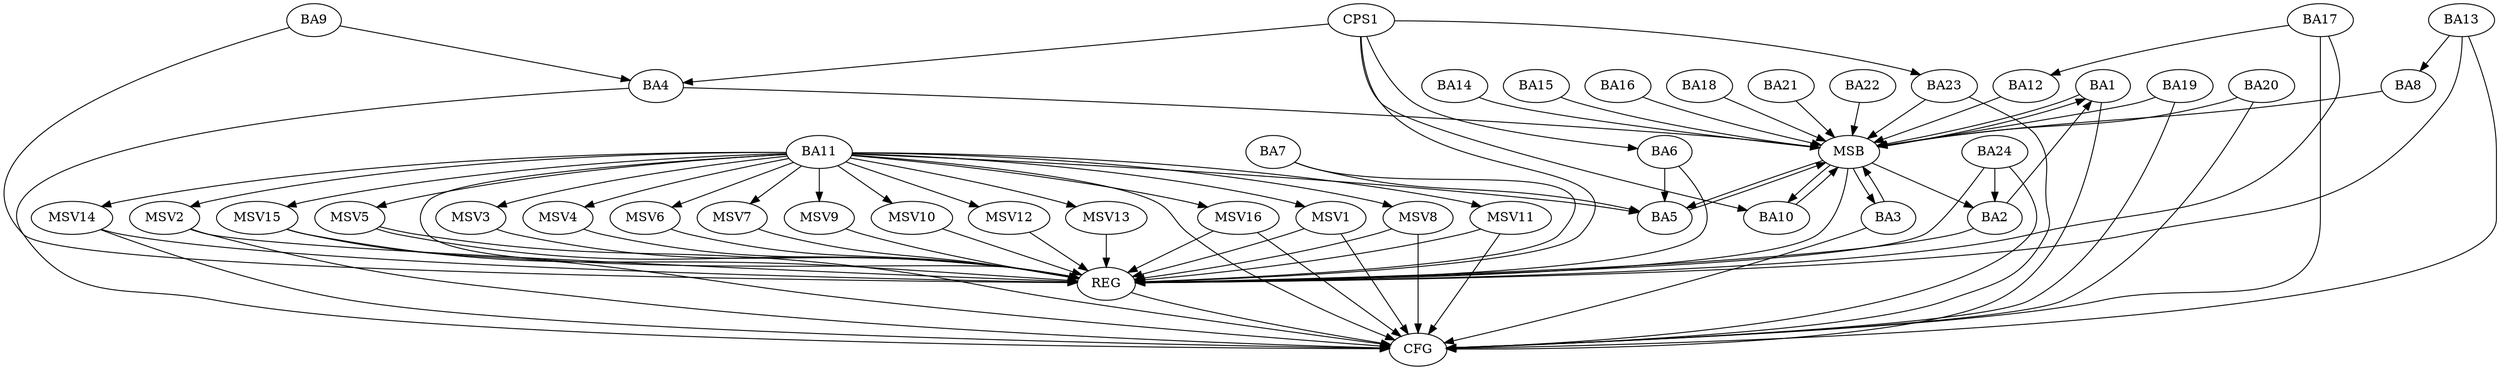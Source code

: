 strict digraph G {
  BA1 [ label="BA1" ];
  BA2 [ label="BA2" ];
  BA3 [ label="BA3" ];
  BA4 [ label="BA4" ];
  BA5 [ label="BA5" ];
  BA6 [ label="BA6" ];
  BA7 [ label="BA7" ];
  BA8 [ label="BA8" ];
  BA9 [ label="BA9" ];
  BA10 [ label="BA10" ];
  BA11 [ label="BA11" ];
  BA12 [ label="BA12" ];
  BA13 [ label="BA13" ];
  BA14 [ label="BA14" ];
  BA15 [ label="BA15" ];
  BA16 [ label="BA16" ];
  BA17 [ label="BA17" ];
  BA18 [ label="BA18" ];
  BA19 [ label="BA19" ];
  BA20 [ label="BA20" ];
  BA21 [ label="BA21" ];
  BA22 [ label="BA22" ];
  BA23 [ label="BA23" ];
  BA24 [ label="BA24" ];
  CPS1 [ label="CPS1" ];
  REG [ label="REG" ];
  MSB [ label="MSB" ];
  CFG [ label="CFG" ];
  MSV1 [ label="MSV1" ];
  MSV2 [ label="MSV2" ];
  MSV3 [ label="MSV3" ];
  MSV4 [ label="MSV4" ];
  MSV5 [ label="MSV5" ];
  MSV6 [ label="MSV6" ];
  MSV7 [ label="MSV7" ];
  MSV8 [ label="MSV8" ];
  MSV9 [ label="MSV9" ];
  MSV10 [ label="MSV10" ];
  MSV11 [ label="MSV11" ];
  MSV12 [ label="MSV12" ];
  MSV13 [ label="MSV13" ];
  MSV14 [ label="MSV14" ];
  MSV15 [ label="MSV15" ];
  MSV16 [ label="MSV16" ];
  BA2 -> BA1;
  BA6 -> BA5;
  BA7 -> BA5;
  BA9 -> BA4;
  BA11 -> BA5;
  BA13 -> BA8;
  BA17 -> BA12;
  BA24 -> BA2;
  CPS1 -> BA10;
  CPS1 -> BA6;
  CPS1 -> BA23;
  CPS1 -> BA4;
  BA2 -> REG;
  BA6 -> REG;
  BA7 -> REG;
  BA9 -> REG;
  BA11 -> REG;
  BA13 -> REG;
  BA17 -> REG;
  BA24 -> REG;
  CPS1 -> REG;
  BA1 -> MSB;
  MSB -> BA2;
  MSB -> REG;
  BA3 -> MSB;
  MSB -> BA1;
  BA4 -> MSB;
  MSB -> BA3;
  BA5 -> MSB;
  BA8 -> MSB;
  BA10 -> MSB;
  BA12 -> MSB;
  BA14 -> MSB;
  BA15 -> MSB;
  MSB -> BA5;
  BA16 -> MSB;
  BA18 -> MSB;
  BA19 -> MSB;
  MSB -> BA10;
  BA20 -> MSB;
  BA21 -> MSB;
  BA22 -> MSB;
  BA23 -> MSB;
  BA19 -> CFG;
  BA13 -> CFG;
  BA4 -> CFG;
  BA24 -> CFG;
  BA1 -> CFG;
  BA11 -> CFG;
  BA23 -> CFG;
  BA3 -> CFG;
  BA17 -> CFG;
  BA20 -> CFG;
  REG -> CFG;
  BA11 -> MSV1;
  MSV1 -> REG;
  MSV1 -> CFG;
  BA11 -> MSV2;
  BA11 -> MSV3;
  BA11 -> MSV4;
  BA11 -> MSV5;
  MSV2 -> REG;
  MSV2 -> CFG;
  MSV3 -> REG;
  MSV4 -> REG;
  MSV5 -> REG;
  MSV5 -> CFG;
  BA11 -> MSV6;
  MSV6 -> REG;
  BA11 -> MSV7;
  MSV7 -> REG;
  BA11 -> MSV8;
  MSV8 -> REG;
  MSV8 -> CFG;
  BA11 -> MSV9;
  MSV9 -> REG;
  BA11 -> MSV10;
  BA11 -> MSV11;
  MSV10 -> REG;
  MSV11 -> REG;
  MSV11 -> CFG;
  BA11 -> MSV12;
  MSV12 -> REG;
  BA11 -> MSV13;
  MSV13 -> REG;
  BA11 -> MSV14;
  BA11 -> MSV15;
  MSV14 -> REG;
  MSV14 -> CFG;
  MSV15 -> REG;
  MSV15 -> CFG;
  BA11 -> MSV16;
  MSV16 -> REG;
  MSV16 -> CFG;
}
